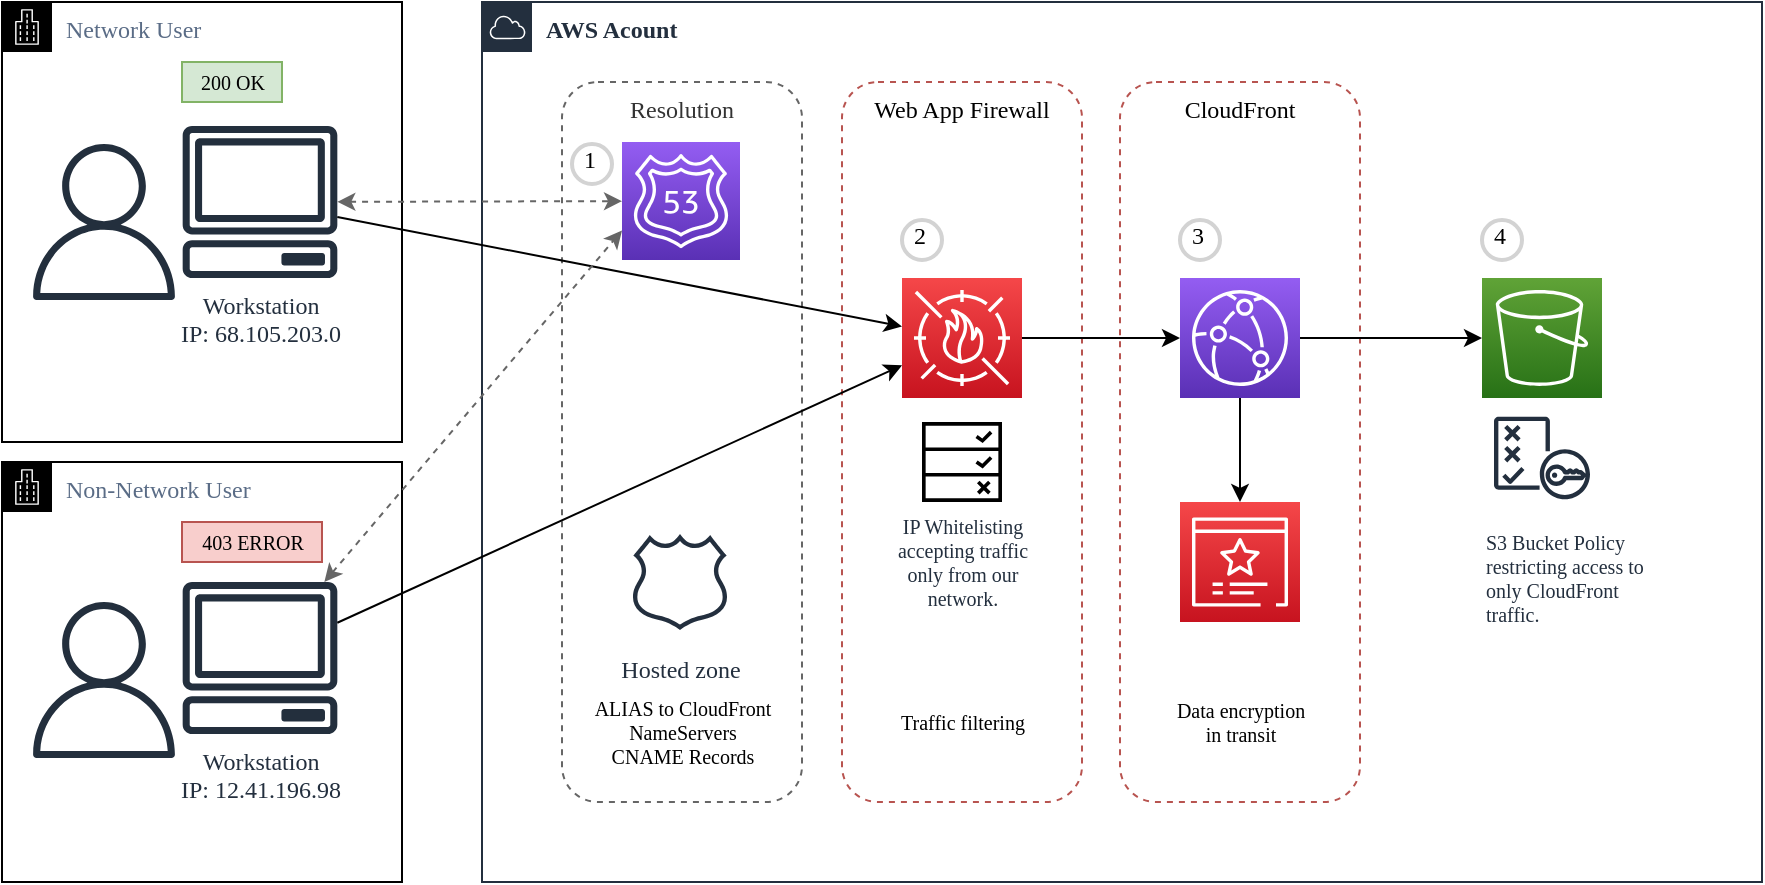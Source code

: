 <mxfile version="20.0.1" type="github">
  <diagram id="rex7fv41qaUPttHRLTtf" name="Private Hosting Using WAF and CloudFront">
    <mxGraphModel dx="865" dy="498" grid="1" gridSize="10" guides="1" tooltips="1" connect="1" arrows="1" fold="1" page="1" pageScale="1" pageWidth="1100" pageHeight="850" math="0" shadow="0">
      <root>
        <mxCell id="0" />
        <mxCell id="1" parent="0" />
        <mxCell id="WFS-fDEoe331SOPNhY3o-13" value="&lt;font face=&quot;Verdana&quot;&gt;&lt;b&gt;AWS Acount&lt;/b&gt;&lt;/font&gt;" style="points=[[0,0],[0.25,0],[0.5,0],[0.75,0],[1,0],[1,0.25],[1,0.5],[1,0.75],[1,1],[0.75,1],[0.5,1],[0.25,1],[0,1],[0,0.75],[0,0.5],[0,0.25]];outlineConnect=0;gradientColor=none;html=1;whiteSpace=wrap;fontSize=12;fontStyle=0;container=1;pointerEvents=0;collapsible=0;recursiveResize=0;shape=mxgraph.aws4.group;grIcon=mxgraph.aws4.group_aws_cloud;strokeColor=#232F3E;fillColor=none;verticalAlign=top;align=left;spacingLeft=30;fontColor=#232F3E;dashed=0;rounded=1;" parent="1" vertex="1">
          <mxGeometry x="320" y="80" width="640" height="440" as="geometry" />
        </mxCell>
        <mxCell id="WFS-fDEoe331SOPNhY3o-23" value="CloudFront" style="fillColor=none;strokeColor=#b85450;dashed=1;verticalAlign=top;fontStyle=0;rounded=1;fontFamily=Verdana;" parent="WFS-fDEoe331SOPNhY3o-13" vertex="1">
          <mxGeometry x="319" y="40" width="120" height="360" as="geometry" />
        </mxCell>
        <mxCell id="WFS-fDEoe331SOPNhY3o-29" value="Resolution" style="fillColor=none;strokeColor=#666666;dashed=1;verticalAlign=top;fontStyle=0;rounded=1;fontFamily=Verdana;fontColor=#333333;" parent="WFS-fDEoe331SOPNhY3o-13" vertex="1">
          <mxGeometry x="40" y="40" width="120" height="360" as="geometry" />
        </mxCell>
        <mxCell id="WFS-fDEoe331SOPNhY3o-11" value="Web App Firewall" style="fillColor=none;strokeColor=#b85450;dashed=1;verticalAlign=top;fontStyle=0;rounded=1;fontFamily=Verdana;" parent="WFS-fDEoe331SOPNhY3o-13" vertex="1">
          <mxGeometry x="180" y="40" width="120" height="360" as="geometry" />
        </mxCell>
        <mxCell id="WFS-fDEoe331SOPNhY3o-15" value="S3 Bucket Policy&lt;br&gt;restricting access to&lt;br&gt;only CloudFront&lt;br&gt;traffic." style="sketch=0;outlineConnect=0;fontColor=#232F3E;gradientColor=none;strokeColor=#232F3E;fillColor=#ffffff;dashed=0;verticalLabelPosition=bottom;verticalAlign=top;align=left;html=1;fontSize=10;fontStyle=0;aspect=fixed;shape=mxgraph.aws4.resourceIcon;resIcon=mxgraph.aws4.policy;rounded=1;fontFamily=Verdana;" parent="WFS-fDEoe331SOPNhY3o-13" vertex="1">
          <mxGeometry x="500" y="198" width="60" height="60" as="geometry" />
        </mxCell>
        <mxCell id="WFS-fDEoe331SOPNhY3o-2" value="" style="sketch=0;points=[[0,0,0],[0.25,0,0],[0.5,0,0],[0.75,0,0],[1,0,0],[0,1,0],[0.25,1,0],[0.5,1,0],[0.75,1,0],[1,1,0],[0,0.25,0],[0,0.5,0],[0,0.75,0],[1,0.25,0],[1,0.5,0],[1,0.75,0]];outlineConnect=0;fontColor=#232F3E;gradientColor=#60A337;gradientDirection=north;fillColor=#277116;strokeColor=#ffffff;dashed=0;verticalLabelPosition=bottom;verticalAlign=top;align=center;html=1;fontSize=12;fontStyle=0;aspect=fixed;shape=mxgraph.aws4.resourceIcon;resIcon=mxgraph.aws4.s3;" parent="WFS-fDEoe331SOPNhY3o-13" vertex="1">
          <mxGeometry x="500" y="138" width="60" height="60" as="geometry" />
        </mxCell>
        <mxCell id="WFS-fDEoe331SOPNhY3o-3" value="" style="sketch=0;points=[[0,0,0],[0.25,0,0],[0.5,0,0],[0.75,0,0],[1,0,0],[0,1,0],[0.25,1,0],[0.5,1,0],[0.75,1,0],[1,1,0],[0,0.25,0],[0,0.5,0],[0,0.75,0],[1,0.25,0],[1,0.5,0],[1,0.75,0]];outlineConnect=0;fontColor=#232F3E;gradientColor=#945DF2;gradientDirection=north;fillColor=#5A30B5;strokeColor=#ffffff;dashed=0;verticalLabelPosition=bottom;verticalAlign=top;align=center;html=1;fontSize=12;fontStyle=0;aspect=fixed;shape=mxgraph.aws4.resourceIcon;resIcon=mxgraph.aws4.cloudfront;" parent="WFS-fDEoe331SOPNhY3o-13" vertex="1">
          <mxGeometry x="349" y="138" width="60" height="60" as="geometry" />
        </mxCell>
        <mxCell id="WFS-fDEoe331SOPNhY3o-7" style="edgeStyle=orthogonalEdgeStyle;rounded=0;orthogonalLoop=1;jettySize=auto;html=1;" parent="WFS-fDEoe331SOPNhY3o-13" source="WFS-fDEoe331SOPNhY3o-3" target="WFS-fDEoe331SOPNhY3o-2" edge="1">
          <mxGeometry relative="1" as="geometry" />
        </mxCell>
        <mxCell id="WFS-fDEoe331SOPNhY3o-4" value="" style="sketch=0;points=[[0,0,0],[0.25,0,0],[0.5,0,0],[0.75,0,0],[1,0,0],[0,1,0],[0.25,1,0],[0.5,1,0],[0.75,1,0],[1,1,0],[0,0.25,0],[0,0.5,0],[0,0.75,0],[1,0.25,0],[1,0.5,0],[1,0.75,0]];outlineConnect=0;fontColor=#232F3E;gradientColor=#F54749;gradientDirection=north;fillColor=#C7131F;strokeColor=#ffffff;dashed=0;verticalLabelPosition=bottom;verticalAlign=top;align=center;html=1;fontSize=12;fontStyle=0;aspect=fixed;shape=mxgraph.aws4.resourceIcon;resIcon=mxgraph.aws4.certificate_manager_3;" parent="WFS-fDEoe331SOPNhY3o-13" vertex="1">
          <mxGeometry x="349" y="250" width="60" height="60" as="geometry" />
        </mxCell>
        <mxCell id="WFS-fDEoe331SOPNhY3o-5" style="edgeStyle=orthogonalEdgeStyle;rounded=0;orthogonalLoop=1;jettySize=auto;html=1;entryX=0.5;entryY=0;entryDx=0;entryDy=0;entryPerimeter=0;" parent="WFS-fDEoe331SOPNhY3o-13" source="WFS-fDEoe331SOPNhY3o-3" target="WFS-fDEoe331SOPNhY3o-4" edge="1">
          <mxGeometry relative="1" as="geometry" />
        </mxCell>
        <mxCell id="WFS-fDEoe331SOPNhY3o-8" value="" style="sketch=0;points=[[0,0,0],[0.25,0,0],[0.5,0,0],[0.75,0,0],[1,0,0],[0,1,0],[0.25,1,0],[0.5,1,0],[0.75,1,0],[1,1,0],[0,0.25,0],[0,0.5,0],[0,0.75,0],[1,0.25,0],[1,0.5,0],[1,0.75,0]];outlineConnect=0;fontColor=#232F3E;gradientColor=#F54749;gradientDirection=north;fillColor=#C7131F;strokeColor=#ffffff;dashed=0;verticalLabelPosition=bottom;verticalAlign=top;align=center;html=1;fontSize=12;fontStyle=0;aspect=fixed;shape=mxgraph.aws4.resourceIcon;resIcon=mxgraph.aws4.waf;" parent="WFS-fDEoe331SOPNhY3o-13" vertex="1">
          <mxGeometry x="210" y="138" width="60" height="60" as="geometry" />
        </mxCell>
        <mxCell id="WFS-fDEoe331SOPNhY3o-6" style="edgeStyle=orthogonalEdgeStyle;rounded=0;orthogonalLoop=1;jettySize=auto;html=1;entryX=0;entryY=0.5;entryDx=0;entryDy=0;entryPerimeter=0;startArrow=none;" parent="WFS-fDEoe331SOPNhY3o-13" source="WFS-fDEoe331SOPNhY3o-8" target="WFS-fDEoe331SOPNhY3o-3" edge="1">
          <mxGeometry relative="1" as="geometry" />
        </mxCell>
        <mxCell id="WFS-fDEoe331SOPNhY3o-14" value="IP Whitelisting&lt;br&gt;accepting traffic&lt;br&gt;only from our&lt;br&gt;network." style="sketch=0;outlineConnect=0;fontColor=#232F3E;gradientColor=none;fillColor=#000000;strokeColor=none;dashed=0;verticalLabelPosition=bottom;verticalAlign=top;align=center;html=1;fontSize=10;fontStyle=0;aspect=fixed;pointerEvents=1;shape=mxgraph.aws4.waf_rule;rounded=1;fontFamily=Verdana;" parent="WFS-fDEoe331SOPNhY3o-13" vertex="1">
          <mxGeometry x="220" y="210" width="40" height="40" as="geometry" />
        </mxCell>
        <mxCell id="WFS-fDEoe331SOPNhY3o-1" value="" style="sketch=0;points=[[0,0,0],[0.25,0,0],[0.5,0,0],[0.75,0,0],[1,0,0],[0,1,0],[0.25,1,0],[0.5,1,0],[0.75,1,0],[1,1,0],[0,0.25,0],[0,0.5,0],[0,0.75,0],[1,0.25,0],[1,0.5,0],[1,0.75,0]];outlineConnect=0;fontColor=#232F3E;gradientColor=#945DF2;gradientDirection=north;fillColor=#5A30B5;strokeColor=#ffffff;dashed=0;verticalLabelPosition=bottom;verticalAlign=top;align=center;html=1;fontSize=12;fontStyle=0;aspect=fixed;shape=mxgraph.aws4.resourceIcon;resIcon=mxgraph.aws4.route_53;" parent="WFS-fDEoe331SOPNhY3o-13" vertex="1">
          <mxGeometry x="70" y="70" width="59" height="59" as="geometry" />
        </mxCell>
        <mxCell id="WFS-fDEoe331SOPNhY3o-35" value="Hosted zone" style="sketch=0;outlineConnect=0;fontColor=#232F3E;gradientColor=none;strokeColor=#232F3E;fillColor=#ffffff;dashed=0;verticalLabelPosition=bottom;verticalAlign=top;align=center;html=1;fontSize=12;fontStyle=0;aspect=fixed;shape=mxgraph.aws4.resourceIcon;resIcon=mxgraph.aws4.hosted_zone;rounded=1;fontFamily=Verdana;" parent="WFS-fDEoe331SOPNhY3o-13" vertex="1">
          <mxGeometry x="69" y="260" width="60" height="60" as="geometry" />
        </mxCell>
        <mxCell id="WFS-fDEoe331SOPNhY3o-36" value="ALIAS to CloudFront&lt;br&gt;NameServers&lt;br&gt;CNAME Records" style="text;html=1;align=center;verticalAlign=middle;resizable=0;points=[];autosize=1;strokeColor=none;fillColor=none;fontSize=10;fontFamily=Verdana;" parent="WFS-fDEoe331SOPNhY3o-13" vertex="1">
          <mxGeometry x="40" y="345" width="120" height="40" as="geometry" />
        </mxCell>
        <mxCell id="WFS-fDEoe331SOPNhY3o-38" value="Traffic filtering" style="text;html=1;align=center;verticalAlign=middle;resizable=0;points=[];autosize=1;strokeColor=none;fillColor=none;fontSize=10;fontFamily=Verdana;" parent="WFS-fDEoe331SOPNhY3o-13" vertex="1">
          <mxGeometry x="195" y="350" width="90" height="20" as="geometry" />
        </mxCell>
        <mxCell id="WFS-fDEoe331SOPNhY3o-39" value="Data encryption&lt;br&gt;in transit" style="text;html=1;align=center;verticalAlign=middle;resizable=0;points=[];autosize=1;strokeColor=none;fillColor=none;fontSize=10;fontFamily=Verdana;" parent="WFS-fDEoe331SOPNhY3o-13" vertex="1">
          <mxGeometry x="329" y="345" width="100" height="30" as="geometry" />
        </mxCell>
        <mxCell id="hIOzSuRqnb0bdsOiWql8-1" value="1" style="ellipse;whiteSpace=wrap;html=1;aspect=fixed;strokeWidth=2;fontFamily=Tahoma;spacingBottom=4;spacingRight=2;strokeColor=#d3d3d3;" vertex="1" parent="WFS-fDEoe331SOPNhY3o-13">
          <mxGeometry x="45" y="71" width="20" height="20" as="geometry" />
        </mxCell>
        <mxCell id="hIOzSuRqnb0bdsOiWql8-2" value="2" style="ellipse;whiteSpace=wrap;html=1;aspect=fixed;strokeWidth=2;fontFamily=Tahoma;spacingBottom=4;spacingRight=2;strokeColor=#d3d3d3;" vertex="1" parent="WFS-fDEoe331SOPNhY3o-13">
          <mxGeometry x="210" y="109" width="20" height="20" as="geometry" />
        </mxCell>
        <mxCell id="hIOzSuRqnb0bdsOiWql8-3" value="3" style="ellipse;whiteSpace=wrap;html=1;aspect=fixed;strokeWidth=2;fontFamily=Tahoma;spacingBottom=4;spacingRight=2;strokeColor=#d3d3d3;" vertex="1" parent="WFS-fDEoe331SOPNhY3o-13">
          <mxGeometry x="349" y="109" width="20" height="20" as="geometry" />
        </mxCell>
        <mxCell id="hIOzSuRqnb0bdsOiWql8-6" value="4" style="ellipse;whiteSpace=wrap;html=1;aspect=fixed;strokeWidth=2;fontFamily=Tahoma;spacingBottom=4;spacingRight=2;strokeColor=#d3d3d3;" vertex="1" parent="WFS-fDEoe331SOPNhY3o-13">
          <mxGeometry x="500" y="109" width="20" height="20" as="geometry" />
        </mxCell>
        <mxCell id="WFS-fDEoe331SOPNhY3o-17" value="Network User" style="points=[[0,0],[0.25,0],[0.5,0],[0.75,0],[1,0],[1,0.25],[1,0.5],[1,0.75],[1,1],[0.75,1],[0.5,1],[0.25,1],[0,1],[0,0.75],[0,0.5],[0,0.25]];outlineConnect=0;gradientColor=none;html=1;whiteSpace=wrap;fontSize=12;fontStyle=0;container=1;pointerEvents=0;collapsible=0;recursiveResize=0;shape=mxgraph.aws4.group;grIcon=mxgraph.aws4.group_corporate_data_center;strokeColor=default;fillColor=none;verticalAlign=top;align=left;spacingLeft=30;fontColor=#5A6C86;dashed=0;rounded=1;fontFamily=Verdana;" parent="1" vertex="1">
          <mxGeometry x="80" y="80" width="200" height="220" as="geometry" />
        </mxCell>
        <mxCell id="WFS-fDEoe331SOPNhY3o-16" value="" style="sketch=0;outlineConnect=0;fontColor=#232F3E;gradientColor=none;fillColor=#232F3D;strokeColor=none;dashed=0;verticalLabelPosition=bottom;verticalAlign=top;align=center;html=1;fontSize=12;fontStyle=0;aspect=fixed;pointerEvents=1;shape=mxgraph.aws4.user;rounded=1;fontFamily=Verdana;" parent="WFS-fDEoe331SOPNhY3o-17" vertex="1">
          <mxGeometry x="12" y="71" width="78" height="78" as="geometry" />
        </mxCell>
        <mxCell id="WFS-fDEoe331SOPNhY3o-20" value="Workstation&lt;br&gt;IP: 68.105.203.0" style="sketch=0;outlineConnect=0;fontColor=#232F3E;gradientColor=none;fillColor=#232F3D;strokeColor=none;dashed=0;verticalLabelPosition=bottom;verticalAlign=top;align=center;html=1;fontSize=12;fontStyle=0;aspect=fixed;pointerEvents=1;shape=mxgraph.aws4.client;rounded=1;fontFamily=Verdana;" parent="WFS-fDEoe331SOPNhY3o-17" vertex="1">
          <mxGeometry x="90" y="62" width="78" height="76" as="geometry" />
        </mxCell>
        <mxCell id="WFS-fDEoe331SOPNhY3o-32" value="200 OK" style="text;html=1;align=center;verticalAlign=middle;resizable=0;points=[];autosize=1;strokeColor=#82b366;fillColor=#d5e8d4;fontSize=10;fontFamily=Verdana;" parent="WFS-fDEoe331SOPNhY3o-17" vertex="1">
          <mxGeometry x="90" y="30" width="50" height="20" as="geometry" />
        </mxCell>
        <mxCell id="WFS-fDEoe331SOPNhY3o-19" style="edgeStyle=none;rounded=0;orthogonalLoop=1;jettySize=auto;html=1;fontFamily=Verdana;fontSize=10;endArrow=classic;endFill=1;startArrow=none;" parent="1" source="WFS-fDEoe331SOPNhY3o-20" target="WFS-fDEoe331SOPNhY3o-8" edge="1">
          <mxGeometry relative="1" as="geometry">
            <mxPoint x="260" y="239" as="sourcePoint" />
          </mxGeometry>
        </mxCell>
        <mxCell id="WFS-fDEoe331SOPNhY3o-24" value="Non-Network User" style="points=[[0,0],[0.25,0],[0.5,0],[0.75,0],[1,0],[1,0.25],[1,0.5],[1,0.75],[1,1],[0.75,1],[0.5,1],[0.25,1],[0,1],[0,0.75],[0,0.5],[0,0.25]];outlineConnect=0;gradientColor=none;html=1;whiteSpace=wrap;fontSize=12;fontStyle=0;container=1;pointerEvents=0;collapsible=0;recursiveResize=0;shape=mxgraph.aws4.group;grIcon=mxgraph.aws4.group_corporate_data_center;strokeColor=default;fillColor=none;verticalAlign=top;align=left;spacingLeft=30;fontColor=#5A6C86;dashed=0;rounded=1;fontFamily=Verdana;" parent="1" vertex="1">
          <mxGeometry x="80" y="310" width="200" height="210" as="geometry" />
        </mxCell>
        <mxCell id="WFS-fDEoe331SOPNhY3o-25" value="" style="sketch=0;outlineConnect=0;fontColor=#232F3E;gradientColor=none;fillColor=#232F3D;strokeColor=none;dashed=0;verticalLabelPosition=bottom;verticalAlign=top;align=center;html=1;fontSize=12;fontStyle=0;aspect=fixed;pointerEvents=1;shape=mxgraph.aws4.user;rounded=1;fontFamily=Verdana;" parent="WFS-fDEoe331SOPNhY3o-24" vertex="1">
          <mxGeometry x="12" y="70" width="78" height="78" as="geometry" />
        </mxCell>
        <mxCell id="WFS-fDEoe331SOPNhY3o-26" value="Workstation&lt;br&gt;IP: 12.41.196.98" style="sketch=0;outlineConnect=0;fontColor=#232F3E;gradientColor=none;fillColor=#232F3D;strokeColor=none;dashed=0;verticalLabelPosition=bottom;verticalAlign=top;align=center;html=1;fontSize=12;fontStyle=0;aspect=fixed;pointerEvents=1;shape=mxgraph.aws4.client;rounded=1;fontFamily=Verdana;" parent="WFS-fDEoe331SOPNhY3o-24" vertex="1">
          <mxGeometry x="90" y="60" width="78" height="76" as="geometry" />
        </mxCell>
        <mxCell id="WFS-fDEoe331SOPNhY3o-33" value="403 ERROR" style="text;html=1;align=center;verticalAlign=middle;resizable=0;points=[];autosize=1;strokeColor=#b85450;fillColor=#f8cecc;fontSize=10;fontFamily=Verdana;" parent="WFS-fDEoe331SOPNhY3o-24" vertex="1">
          <mxGeometry x="90" y="30" width="70" height="20" as="geometry" />
        </mxCell>
        <mxCell id="WFS-fDEoe331SOPNhY3o-28" style="edgeStyle=none;rounded=0;orthogonalLoop=1;jettySize=auto;html=1;fontFamily=Verdana;fontSize=10;startArrow=none;startFill=0;endArrow=classic;endFill=1;" parent="1" source="WFS-fDEoe331SOPNhY3o-26" target="WFS-fDEoe331SOPNhY3o-8" edge="1">
          <mxGeometry relative="1" as="geometry" />
        </mxCell>
        <mxCell id="WFS-fDEoe331SOPNhY3o-42" style="edgeStyle=none;rounded=0;orthogonalLoop=1;jettySize=auto;html=1;fontFamily=Verdana;fontSize=10;startArrow=classic;startFill=1;endArrow=classic;endFill=1;dashed=1;fillColor=#f5f5f5;strokeColor=#666666;" parent="1" source="WFS-fDEoe331SOPNhY3o-20" target="WFS-fDEoe331SOPNhY3o-1" edge="1">
          <mxGeometry relative="1" as="geometry" />
        </mxCell>
        <mxCell id="WFS-fDEoe331SOPNhY3o-43" style="edgeStyle=none;rounded=0;orthogonalLoop=1;jettySize=auto;html=1;entryX=0;entryY=0.75;entryDx=0;entryDy=0;entryPerimeter=0;fontFamily=Verdana;fontSize=10;startArrow=classic;startFill=1;endArrow=classic;endFill=1;dashed=1;fillColor=#f5f5f5;strokeColor=#666666;" parent="1" source="WFS-fDEoe331SOPNhY3o-26" target="WFS-fDEoe331SOPNhY3o-1" edge="1">
          <mxGeometry relative="1" as="geometry" />
        </mxCell>
      </root>
    </mxGraphModel>
  </diagram>
</mxfile>
